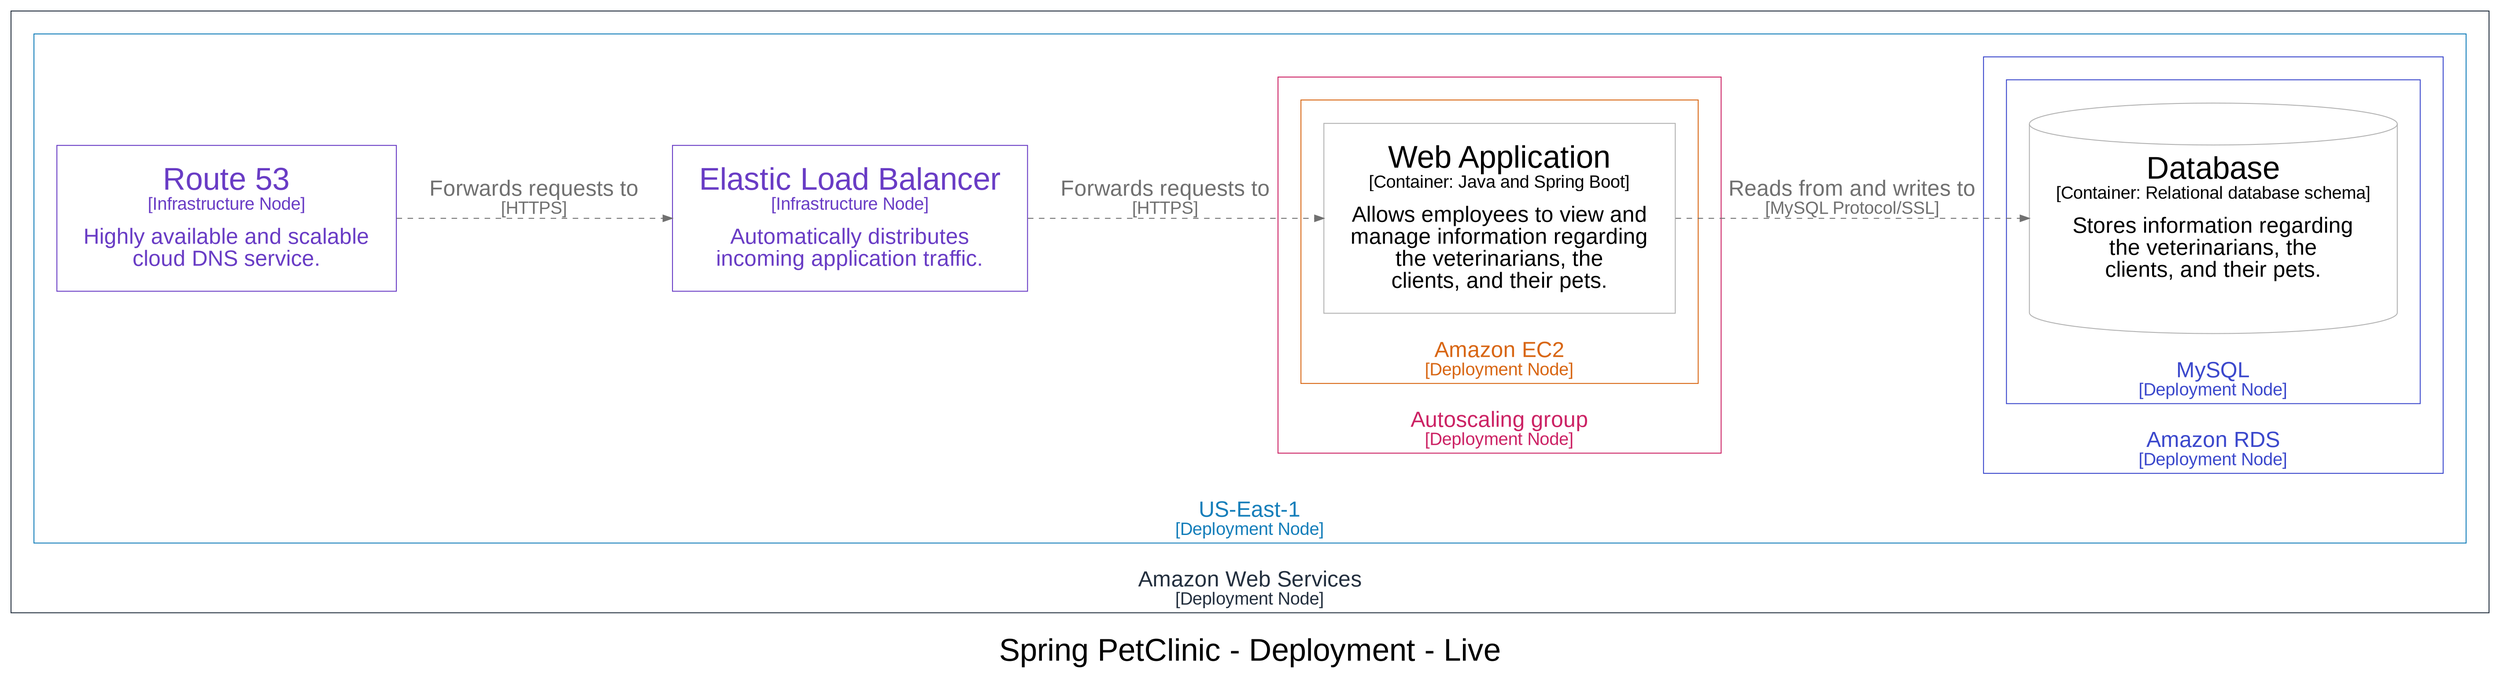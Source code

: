 digraph {
  compound=true
  graph [fontname="Arial", rankdir=LR, ranksep=1.0, nodesep=1.0]
  node [fontname="Arial", shape=box, margin="0.4,0.3"]
  edge [fontname="Arial"]
  label=<<br /><font point-size="34">Spring PetClinic - Deployment - Live</font>>

  subgraph cluster_5 {
    margin=25
    label=<<font point-size="24">Amazon Web Services</font><br /><font point-size="19">[Deployment Node]</font>>
    labelloc=b
    color="#232f3e"
    fontcolor="#232f3e"
    fillcolor="#ffffff"

    subgraph cluster_6 {
      margin=25
      label=<<font point-size="24">US-East-1</font><br /><font point-size="19">[Deployment Node]</font>>
      labelloc=b
      color="#147eba"
      fontcolor="#147eba"
      fillcolor="#ffffff"

      subgraph cluster_12 {
        margin=25
        label=<<font point-size="24">Amazon RDS</font><br /><font point-size="19">[Deployment Node]</font>>
        labelloc=b
        color="#3b48cc"
        fontcolor="#3b48cc"
        fillcolor="#ffffff"

        subgraph cluster_13 {
          margin=25
          label=<<font point-size="24">MySQL</font><br /><font point-size="19">[Deployment Node]</font>>
          labelloc=b
          color="#3b48cc"
          fontcolor="#3b48cc"
          fillcolor="#ffffff"

          14 [id=14,shape=cylinder, label=<<font point-size="34">Database</font><br /><font point-size="19">[Container: Relational database schema]</font><br /><br /><font point-size="24">Stores information regarding<br />the veterinarians, the<br />clients, and their pets.</font>>, style=filled, color="#b2b2b2", fillcolor="#ffffff", fontcolor="#000000"]
        }

      }

      subgraph cluster_9 {
        margin=25
        label=<<font point-size="24">Autoscaling group</font><br /><font point-size="19">[Deployment Node]</font>>
        labelloc=b
        color="#cc2264"
        fontcolor="#cc2264"
        fillcolor="#ffffff"

        subgraph cluster_10 {
          margin=25
          label=<<font point-size="24">Amazon EC2</font><br /><font point-size="19">[Deployment Node]</font>>
          labelloc=b
          color="#d86613"
          fontcolor="#d86613"
          fillcolor="#ffffff"

          11 [id=11,shape=rect, label=<<font point-size="34">Web Application</font><br /><font point-size="19">[Container: Java and Spring Boot]</font><br /><br /><font point-size="24">Allows employees to view and<br />manage information regarding<br />the veterinarians, the<br />clients, and their pets.</font>>, style=filled, color="#b2b2b2", fillcolor="#ffffff", fontcolor="#000000"]
        }

      }

      8 [id=8,shape=rect, label=<<font point-size="34">Elastic Load Balancer</font><br /><font point-size="19">[Infrastructure Node]</font><br /><br /><font point-size="24">Automatically distributes<br />incoming application traffic.</font>>, style=filled, color="#693cc5", fillcolor="#ffffff", fontcolor="#693cc5"]
      7 [id=7,shape=rect, label=<<font point-size="34">Route 53</font><br /><font point-size="19">[Infrastructure Node]</font><br /><br /><font point-size="24">Highly available and scalable<br />cloud DNS service.</font>>, style=filled, color="#693cc5", fillcolor="#ffffff", fontcolor="#693cc5"]
    }

  }

  11 -> 14 [id=15, label=<<font point-size="24">Reads from and writes to</font><br /><font point-size="19">[MySQL Protocol/SSL]</font>>, style="dashed", color="#707070", fontcolor="#707070"]
  7 -> 8 [id=16, label=<<font point-size="24">Forwards requests to</font><br /><font point-size="19">[HTTPS]</font>>, style="dashed", color="#707070", fontcolor="#707070"]
  8 -> 11 [id=17, label=<<font point-size="24">Forwards requests to</font><br /><font point-size="19">[HTTPS]</font>>, style="dashed", color="#707070", fontcolor="#707070"]
}